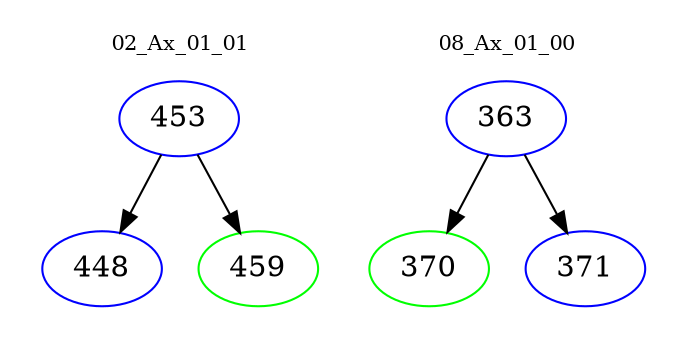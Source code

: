 digraph{
subgraph cluster_0 {
color = white
label = "02_Ax_01_01";
fontsize=10;
T0_453 [label="453", color="blue"]
T0_453 -> T0_448 [color="black"]
T0_448 [label="448", color="blue"]
T0_453 -> T0_459 [color="black"]
T0_459 [label="459", color="green"]
}
subgraph cluster_1 {
color = white
label = "08_Ax_01_00";
fontsize=10;
T1_363 [label="363", color="blue"]
T1_363 -> T1_370 [color="black"]
T1_370 [label="370", color="green"]
T1_363 -> T1_371 [color="black"]
T1_371 [label="371", color="blue"]
}
}
